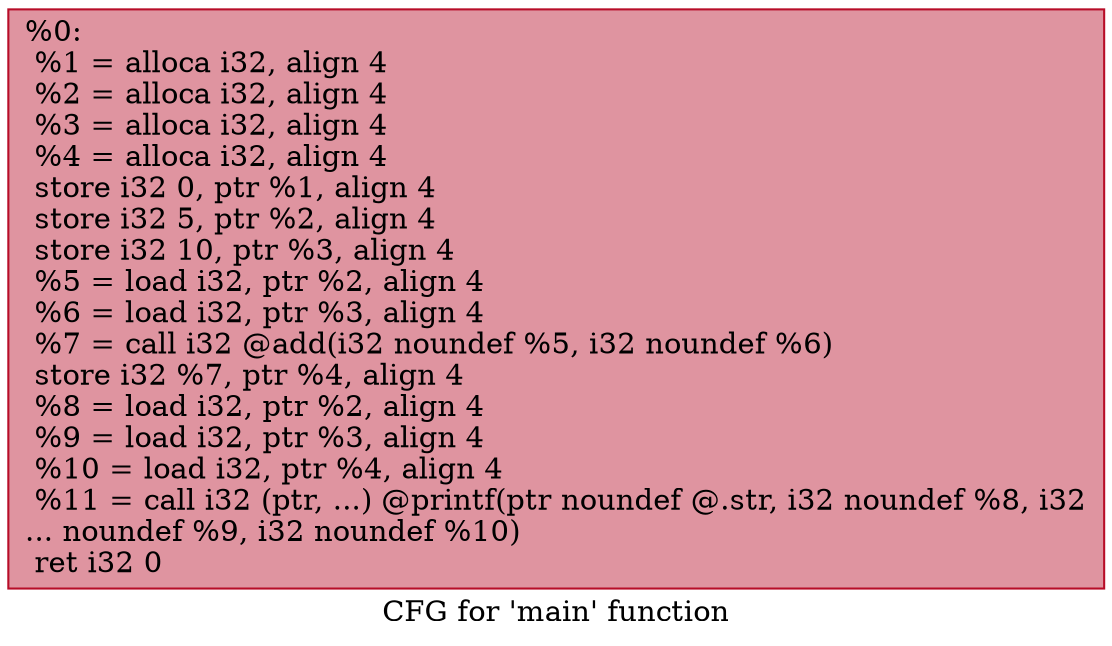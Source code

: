 digraph "CFG for 'main' function" {
	label="CFG for 'main' function";

	Node0x555e48b2f280 [shape=record,color="#b70d28ff", style=filled, fillcolor="#b70d2870",label="{%0:\l  %1 = alloca i32, align 4\l  %2 = alloca i32, align 4\l  %3 = alloca i32, align 4\l  %4 = alloca i32, align 4\l  store i32 0, ptr %1, align 4\l  store i32 5, ptr %2, align 4\l  store i32 10, ptr %3, align 4\l  %5 = load i32, ptr %2, align 4\l  %6 = load i32, ptr %3, align 4\l  %7 = call i32 @add(i32 noundef %5, i32 noundef %6)\l  store i32 %7, ptr %4, align 4\l  %8 = load i32, ptr %2, align 4\l  %9 = load i32, ptr %3, align 4\l  %10 = load i32, ptr %4, align 4\l  %11 = call i32 (ptr, ...) @printf(ptr noundef @.str, i32 noundef %8, i32\l... noundef %9, i32 noundef %10)\l  ret i32 0\l}"];
}
